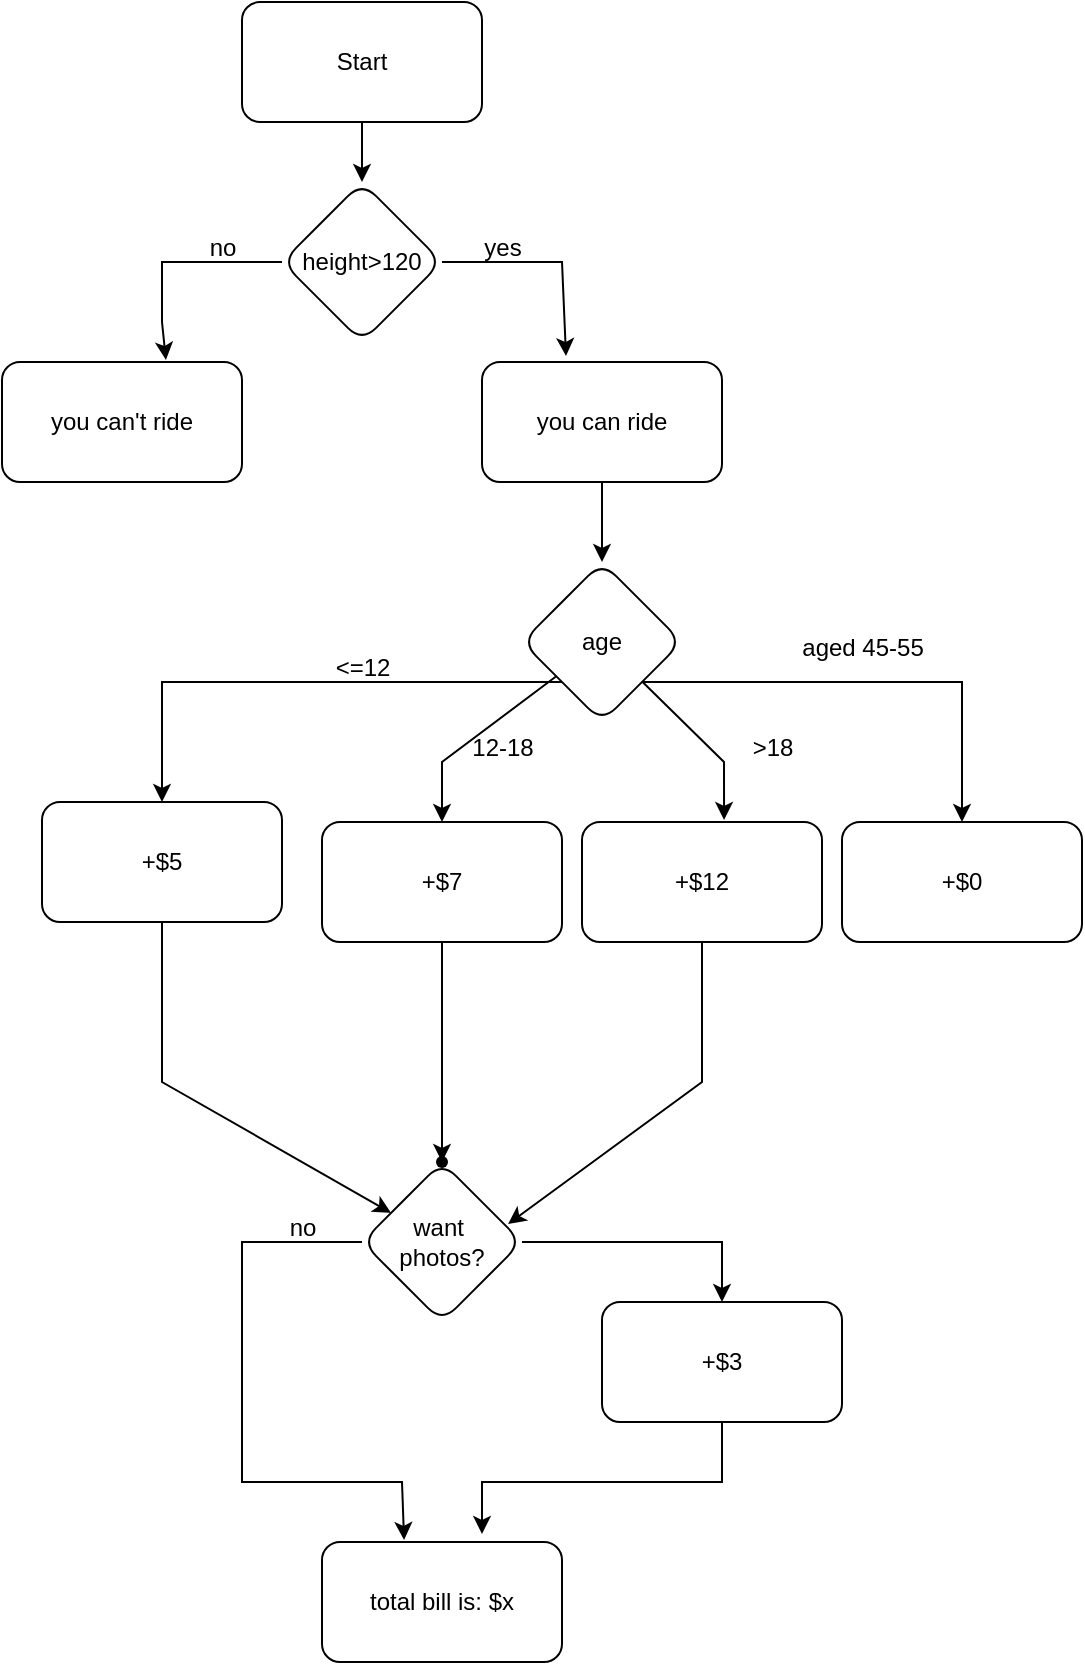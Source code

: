 <mxfile version="26.0.6">
  <diagram name="Page-1" id="OJa85A6rKKoF1e1Cpu3A">
    <mxGraphModel dx="984" dy="667" grid="1" gridSize="10" guides="1" tooltips="1" connect="1" arrows="1" fold="1" page="1" pageScale="1" pageWidth="827" pageHeight="1169" math="0" shadow="0">
      <root>
        <mxCell id="0" />
        <mxCell id="1" parent="0" />
        <mxCell id="nYfAQp_Q5Nv5QWa6CO47-9" value="" style="edgeStyle=none;rounded=0;orthogonalLoop=1;jettySize=auto;html=1;" edge="1" parent="1" source="nYfAQp_Q5Nv5QWa6CO47-1" target="nYfAQp_Q5Nv5QWa6CO47-8">
          <mxGeometry relative="1" as="geometry" />
        </mxCell>
        <mxCell id="nYfAQp_Q5Nv5QWa6CO47-1" value="Start" style="rounded=1;whiteSpace=wrap;html=1;" vertex="1" parent="1">
          <mxGeometry x="320" y="20" width="120" height="60" as="geometry" />
        </mxCell>
        <mxCell id="nYfAQp_Q5Nv5QWa6CO47-13" value="" style="edgeStyle=none;rounded=0;orthogonalLoop=1;jettySize=auto;html=1;entryX=0.683;entryY=-0.017;entryDx=0;entryDy=0;entryPerimeter=0;" edge="1" parent="1" source="nYfAQp_Q5Nv5QWa6CO47-8" target="nYfAQp_Q5Nv5QWa6CO47-12">
          <mxGeometry relative="1" as="geometry">
            <Array as="points">
              <mxPoint x="310" y="150" />
              <mxPoint x="280" y="150" />
              <mxPoint x="280" y="180" />
            </Array>
          </mxGeometry>
        </mxCell>
        <mxCell id="nYfAQp_Q5Nv5QWa6CO47-15" value="" style="edgeStyle=none;rounded=0;orthogonalLoop=1;jettySize=auto;html=1;entryX=0.35;entryY=-0.05;entryDx=0;entryDy=0;entryPerimeter=0;" edge="1" parent="1" source="nYfAQp_Q5Nv5QWa6CO47-8" target="nYfAQp_Q5Nv5QWa6CO47-14">
          <mxGeometry relative="1" as="geometry">
            <Array as="points">
              <mxPoint x="480" y="150" />
            </Array>
          </mxGeometry>
        </mxCell>
        <mxCell id="nYfAQp_Q5Nv5QWa6CO47-8" value="height&amp;gt;120" style="rhombus;whiteSpace=wrap;html=1;rounded=1;" vertex="1" parent="1">
          <mxGeometry x="340" y="110" width="80" height="80" as="geometry" />
        </mxCell>
        <mxCell id="nYfAQp_Q5Nv5QWa6CO47-12" value="you can&#39;t ride" style="rounded=1;whiteSpace=wrap;html=1;" vertex="1" parent="1">
          <mxGeometry x="200" y="200" width="120" height="60" as="geometry" />
        </mxCell>
        <mxCell id="nYfAQp_Q5Nv5QWa6CO47-17" value="" style="edgeStyle=none;rounded=0;orthogonalLoop=1;jettySize=auto;html=1;" edge="1" parent="1" source="nYfAQp_Q5Nv5QWa6CO47-14" target="nYfAQp_Q5Nv5QWa6CO47-16">
          <mxGeometry relative="1" as="geometry" />
        </mxCell>
        <mxCell id="nYfAQp_Q5Nv5QWa6CO47-14" value="you can ride" style="whiteSpace=wrap;html=1;rounded=1;" vertex="1" parent="1">
          <mxGeometry x="440" y="200" width="120" height="60" as="geometry" />
        </mxCell>
        <mxCell id="nYfAQp_Q5Nv5QWa6CO47-19" value="" style="edgeStyle=none;rounded=0;orthogonalLoop=1;jettySize=auto;html=1;" edge="1" parent="1" source="nYfAQp_Q5Nv5QWa6CO47-16" target="nYfAQp_Q5Nv5QWa6CO47-18">
          <mxGeometry relative="1" as="geometry">
            <Array as="points">
              <mxPoint x="420" y="400" />
            </Array>
          </mxGeometry>
        </mxCell>
        <mxCell id="nYfAQp_Q5Nv5QWa6CO47-21" value="" style="edgeStyle=none;rounded=0;orthogonalLoop=1;jettySize=auto;html=1;" edge="1" parent="1" source="nYfAQp_Q5Nv5QWa6CO47-16" target="nYfAQp_Q5Nv5QWa6CO47-20">
          <mxGeometry relative="1" as="geometry">
            <Array as="points">
              <mxPoint x="480" y="360" />
              <mxPoint x="280" y="360" />
            </Array>
          </mxGeometry>
        </mxCell>
        <mxCell id="nYfAQp_Q5Nv5QWa6CO47-23" value="" style="edgeStyle=none;rounded=0;orthogonalLoop=1;jettySize=auto;html=1;entryX=0.592;entryY=-0.017;entryDx=0;entryDy=0;entryPerimeter=0;" edge="1" parent="1" source="nYfAQp_Q5Nv5QWa6CO47-16" target="nYfAQp_Q5Nv5QWa6CO47-22">
          <mxGeometry relative="1" as="geometry">
            <Array as="points">
              <mxPoint x="561" y="400" />
            </Array>
          </mxGeometry>
        </mxCell>
        <mxCell id="nYfAQp_Q5Nv5QWa6CO47-25" value="" style="edgeStyle=none;rounded=0;orthogonalLoop=1;jettySize=auto;html=1;exitX=1;exitY=1;exitDx=0;exitDy=0;" edge="1" parent="1" source="nYfAQp_Q5Nv5QWa6CO47-16" target="nYfAQp_Q5Nv5QWa6CO47-24">
          <mxGeometry relative="1" as="geometry">
            <Array as="points">
              <mxPoint x="680" y="360" />
            </Array>
          </mxGeometry>
        </mxCell>
        <mxCell id="nYfAQp_Q5Nv5QWa6CO47-16" value="age" style="rhombus;whiteSpace=wrap;html=1;rounded=1;" vertex="1" parent="1">
          <mxGeometry x="460" y="300" width="80" height="80" as="geometry" />
        </mxCell>
        <mxCell id="nYfAQp_Q5Nv5QWa6CO47-37" value="" style="edgeStyle=none;rounded=0;orthogonalLoop=1;jettySize=auto;html=1;" edge="1" parent="1" source="nYfAQp_Q5Nv5QWa6CO47-18" target="nYfAQp_Q5Nv5QWa6CO47-36">
          <mxGeometry relative="1" as="geometry" />
        </mxCell>
        <mxCell id="nYfAQp_Q5Nv5QWa6CO47-18" value="+$7" style="whiteSpace=wrap;html=1;rounded=1;" vertex="1" parent="1">
          <mxGeometry x="360" y="430" width="120" height="60" as="geometry" />
        </mxCell>
        <mxCell id="nYfAQp_Q5Nv5QWa6CO47-35" value="" style="edgeStyle=none;rounded=0;orthogonalLoop=1;jettySize=auto;html=1;" edge="1" parent="1" source="nYfAQp_Q5Nv5QWa6CO47-20" target="nYfAQp_Q5Nv5QWa6CO47-34">
          <mxGeometry relative="1" as="geometry">
            <Array as="points">
              <mxPoint x="280" y="560" />
            </Array>
          </mxGeometry>
        </mxCell>
        <mxCell id="nYfAQp_Q5Nv5QWa6CO47-20" value="+$5" style="rounded=1;whiteSpace=wrap;html=1;" vertex="1" parent="1">
          <mxGeometry x="220" y="420" width="120" height="60" as="geometry" />
        </mxCell>
        <mxCell id="nYfAQp_Q5Nv5QWa6CO47-39" value="" style="edgeStyle=none;rounded=0;orthogonalLoop=1;jettySize=auto;html=1;entryX=0.913;entryY=0.388;entryDx=0;entryDy=0;entryPerimeter=0;" edge="1" parent="1" source="nYfAQp_Q5Nv5QWa6CO47-22" target="nYfAQp_Q5Nv5QWa6CO47-34">
          <mxGeometry relative="1" as="geometry">
            <mxPoint x="460" y="630" as="targetPoint" />
            <Array as="points">
              <mxPoint x="550" y="560" />
            </Array>
          </mxGeometry>
        </mxCell>
        <mxCell id="nYfAQp_Q5Nv5QWa6CO47-22" value="+$12" style="whiteSpace=wrap;html=1;rounded=1;" vertex="1" parent="1">
          <mxGeometry x="490" y="430" width="120" height="60" as="geometry" />
        </mxCell>
        <mxCell id="nYfAQp_Q5Nv5QWa6CO47-24" value="+$0" style="whiteSpace=wrap;html=1;rounded=1;" vertex="1" parent="1">
          <mxGeometry x="620" y="430" width="120" height="60" as="geometry" />
        </mxCell>
        <mxCell id="nYfAQp_Q5Nv5QWa6CO47-26" value="no" style="text;html=1;align=center;verticalAlign=middle;resizable=0;points=[];autosize=1;strokeColor=none;fillColor=none;" vertex="1" parent="1">
          <mxGeometry x="290" y="128" width="40" height="30" as="geometry" />
        </mxCell>
        <mxCell id="nYfAQp_Q5Nv5QWa6CO47-27" value="yes" style="text;html=1;align=center;verticalAlign=middle;resizable=0;points=[];autosize=1;strokeColor=none;fillColor=none;" vertex="1" parent="1">
          <mxGeometry x="430" y="128" width="40" height="30" as="geometry" />
        </mxCell>
        <mxCell id="nYfAQp_Q5Nv5QWa6CO47-28" value="&amp;lt;=12" style="text;html=1;align=center;verticalAlign=middle;resizable=0;points=[];autosize=1;strokeColor=none;fillColor=none;" vertex="1" parent="1">
          <mxGeometry x="355" y="338" width="50" height="30" as="geometry" />
        </mxCell>
        <mxCell id="nYfAQp_Q5Nv5QWa6CO47-30" value="12-18" style="text;html=1;align=center;verticalAlign=middle;resizable=0;points=[];autosize=1;strokeColor=none;fillColor=none;" vertex="1" parent="1">
          <mxGeometry x="425" y="378" width="50" height="30" as="geometry" />
        </mxCell>
        <mxCell id="nYfAQp_Q5Nv5QWa6CO47-31" value="&amp;gt;18" style="text;html=1;align=center;verticalAlign=middle;resizable=0;points=[];autosize=1;strokeColor=none;fillColor=none;" vertex="1" parent="1">
          <mxGeometry x="565" y="378" width="40" height="30" as="geometry" />
        </mxCell>
        <mxCell id="nYfAQp_Q5Nv5QWa6CO47-32" value="aged 45-55" style="text;html=1;align=center;verticalAlign=middle;resizable=0;points=[];autosize=1;strokeColor=none;fillColor=none;" vertex="1" parent="1">
          <mxGeometry x="590" y="328" width="80" height="30" as="geometry" />
        </mxCell>
        <mxCell id="nYfAQp_Q5Nv5QWa6CO47-41" value="" style="edgeStyle=none;rounded=0;orthogonalLoop=1;jettySize=auto;html=1;entryX=0.342;entryY=-0.017;entryDx=0;entryDy=0;entryPerimeter=0;" edge="1" parent="1" source="nYfAQp_Q5Nv5QWa6CO47-34" target="nYfAQp_Q5Nv5QWa6CO47-40">
          <mxGeometry relative="1" as="geometry">
            <Array as="points">
              <mxPoint x="320" y="640" />
              <mxPoint x="320" y="760" />
              <mxPoint x="400" y="760" />
            </Array>
          </mxGeometry>
        </mxCell>
        <mxCell id="nYfAQp_Q5Nv5QWa6CO47-34" value="want&amp;nbsp;&lt;div&gt;photos?&lt;/div&gt;" style="rhombus;whiteSpace=wrap;html=1;rounded=1;" vertex="1" parent="1">
          <mxGeometry x="380" y="600" width="80" height="80" as="geometry" />
        </mxCell>
        <mxCell id="nYfAQp_Q5Nv5QWa6CO47-36" value="" style="shape=waypoint;sketch=0;size=6;pointerEvents=1;points=[];fillColor=default;resizable=0;rotatable=0;perimeter=centerPerimeter;snapToPoint=1;rounded=1;" vertex="1" parent="1">
          <mxGeometry x="410" y="590" width="20" height="20" as="geometry" />
        </mxCell>
        <mxCell id="nYfAQp_Q5Nv5QWa6CO47-46" value="" style="edgeStyle=none;rounded=0;orthogonalLoop=1;jettySize=auto;html=1;exitX=1;exitY=0.5;exitDx=0;exitDy=0;" edge="1" parent="1" source="nYfAQp_Q5Nv5QWa6CO47-34" target="nYfAQp_Q5Nv5QWa6CO47-45">
          <mxGeometry relative="1" as="geometry">
            <mxPoint x="470" y="600" as="sourcePoint" />
            <Array as="points">
              <mxPoint x="490" y="640" />
              <mxPoint x="560" y="640" />
            </Array>
          </mxGeometry>
        </mxCell>
        <mxCell id="nYfAQp_Q5Nv5QWa6CO47-40" value="total bill is: $x" style="whiteSpace=wrap;html=1;rounded=1;" vertex="1" parent="1">
          <mxGeometry x="360" y="790" width="120" height="60" as="geometry" />
        </mxCell>
        <mxCell id="nYfAQp_Q5Nv5QWa6CO47-44" value="no" style="text;html=1;align=center;verticalAlign=middle;resizable=0;points=[];autosize=1;strokeColor=none;fillColor=none;" vertex="1" parent="1">
          <mxGeometry x="330" y="618" width="40" height="30" as="geometry" />
        </mxCell>
        <mxCell id="nYfAQp_Q5Nv5QWa6CO47-48" value="" style="edgeStyle=none;rounded=0;orthogonalLoop=1;jettySize=auto;html=1;" edge="1" parent="1" source="nYfAQp_Q5Nv5QWa6CO47-45">
          <mxGeometry relative="1" as="geometry">
            <mxPoint x="440" y="786" as="targetPoint" />
            <Array as="points">
              <mxPoint x="560" y="760" />
              <mxPoint x="440" y="760" />
            </Array>
          </mxGeometry>
        </mxCell>
        <mxCell id="nYfAQp_Q5Nv5QWa6CO47-45" value="+$3" style="whiteSpace=wrap;html=1;sketch=0;pointerEvents=1;resizable=0;rounded=1;" vertex="1" parent="1">
          <mxGeometry x="500" y="670" width="120" height="60" as="geometry" />
        </mxCell>
      </root>
    </mxGraphModel>
  </diagram>
</mxfile>
